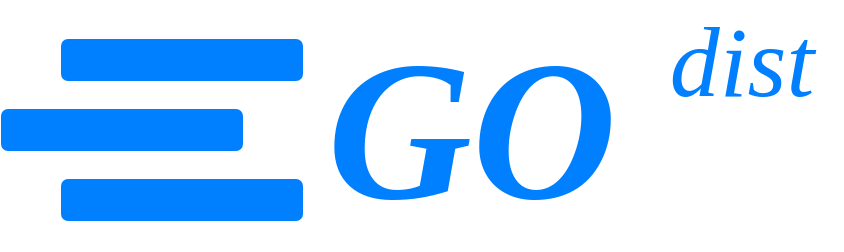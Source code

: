 <mxfile version="24.4.0" type="device" pages="2">
  <diagram name="Logo" id="8Fhc35pmSikwly0D8afr">
    <mxGraphModel dx="1098" dy="820" grid="1" gridSize="10" guides="1" tooltips="1" connect="1" arrows="1" fold="1" page="1" pageScale="1" pageWidth="850" pageHeight="1100" math="0" shadow="0">
      <root>
        <mxCell id="0" />
        <mxCell id="1" parent="0" />
        <mxCell id="JfbwzOYOGv9RxcH_t4bF-1" value="&lt;i&gt;&lt;font color=&quot;#007fff&quot;&gt;GO&lt;/font&gt;&lt;/i&gt;" style="text;html=1;align=center;verticalAlign=middle;whiteSpace=wrap;rounded=0;fontFamily=Verdana;fontStyle=1;fontSize=100;fontColor=#0066CC;" parent="1" vertex="1">
          <mxGeometry x="200" y="40" width="170" height="110" as="geometry" />
        </mxCell>
        <mxCell id="JfbwzOYOGv9RxcH_t4bF-2" value="&lt;i&gt;dist&lt;/i&gt;" style="text;html=1;align=center;verticalAlign=middle;whiteSpace=wrap;rounded=0;fontFamily=Comic Sans MS;fontSize=50;fontColor=#007FFF;" parent="1" vertex="1">
          <mxGeometry x="370" y="40" width="100" height="40" as="geometry" />
        </mxCell>
        <mxCell id="iHbqu3D4tLzToyGrAK-_-1" value="" style="rounded=1;whiteSpace=wrap;html=1;fillColor=#007FFF;strokeColor=#007FFF;" vertex="1" parent="1">
          <mxGeometry x="80" y="50" width="120" height="20" as="geometry" />
        </mxCell>
        <mxCell id="iHbqu3D4tLzToyGrAK-_-2" value="" style="rounded=1;whiteSpace=wrap;html=1;fillColor=#007FFF;strokeColor=#007FFF;" vertex="1" parent="1">
          <mxGeometry x="50" y="85" width="120" height="20" as="geometry" />
        </mxCell>
        <mxCell id="iHbqu3D4tLzToyGrAK-_-3" value="" style="rounded=1;whiteSpace=wrap;html=1;fillColor=#007FFF;strokeColor=#007FFF;" vertex="1" parent="1">
          <mxGeometry x="80" y="120" width="120" height="20" as="geometry" />
        </mxCell>
      </root>
    </mxGraphModel>
  </diagram>
  <diagram id="H-RU74k4AX8rD0nUi7dZ" name="Favicon">
    <mxGraphModel dx="1098" dy="820" grid="1" gridSize="10" guides="1" tooltips="1" connect="1" arrows="1" fold="1" page="1" pageScale="1" pageWidth="850" pageHeight="1100" math="0" shadow="0">
      <root>
        <mxCell id="0" />
        <mxCell id="1" parent="0" />
        <mxCell id="tcY47nOVTQzkgOkFlt1l-2" value="" style="ellipse;whiteSpace=wrap;html=1;aspect=fixed;strokeWidth=10;strokeColor=#007FFF;" vertex="1" parent="1">
          <mxGeometry x="40" y="40" width="240" height="240" as="geometry" />
        </mxCell>
        <mxCell id="tcY47nOVTQzkgOkFlt1l-1" value="&lt;i&gt;&lt;font color=&quot;#007fff&quot;&gt;GO&lt;/font&gt;&lt;/i&gt;" style="text;html=1;align=center;verticalAlign=middle;whiteSpace=wrap;rounded=0;fontFamily=Verdana;fontStyle=1;fontSize=100;fontColor=#0066CC;" vertex="1" parent="1">
          <mxGeometry x="75" y="80" width="170" height="110" as="geometry" />
        </mxCell>
        <mxCell id="wK5BUouS5edHWw0rNLJd-1" value="&lt;i&gt;dist&lt;/i&gt;" style="text;html=1;align=center;verticalAlign=middle;whiteSpace=wrap;rounded=0;fontFamily=Comic Sans MS;fontSize=50;fontColor=#007FFF;" vertex="1" parent="1">
          <mxGeometry x="110" y="190" width="100" height="40" as="geometry" />
        </mxCell>
      </root>
    </mxGraphModel>
  </diagram>
</mxfile>
